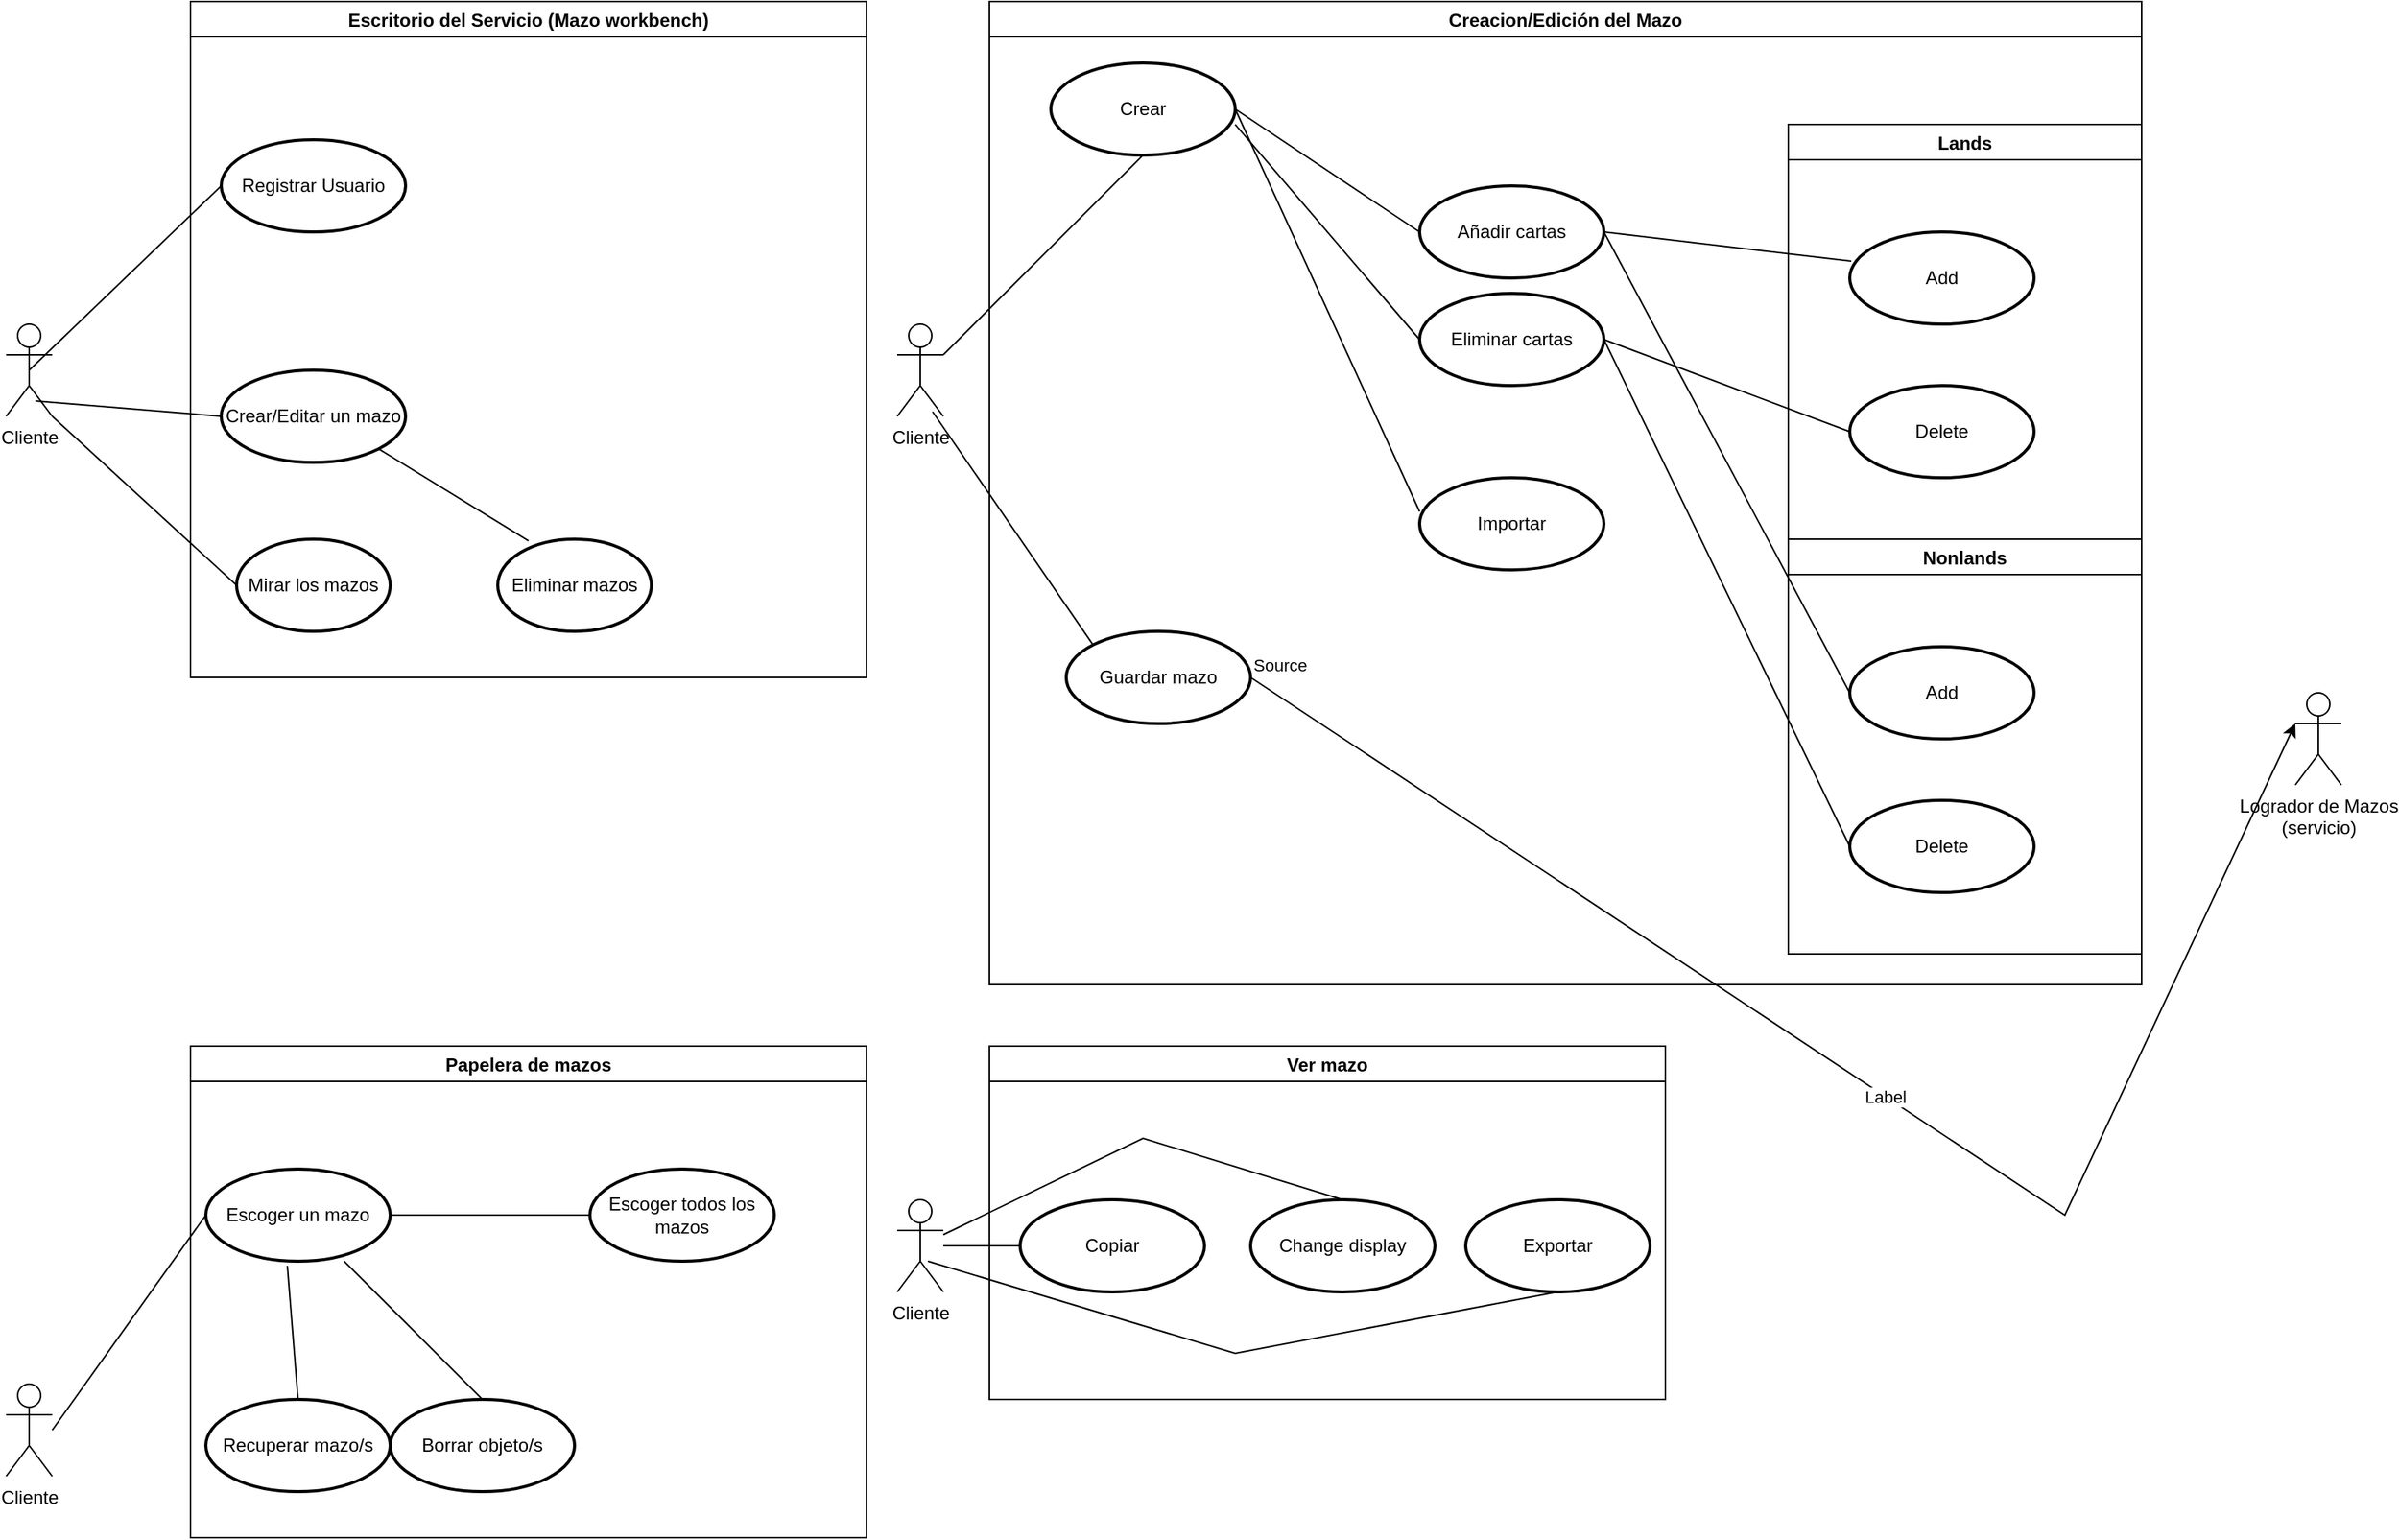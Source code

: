 <mxfile version="24.0.7" type="device">
  <diagram name="Page-1" id="g7jQOUo30wly0EwfjcqG">
    <mxGraphModel dx="2049" dy="1077" grid="1" gridSize="10" guides="1" tooltips="1" connect="1" arrows="1" fold="1" page="1" pageScale="1" pageWidth="1600" pageHeight="1600" math="0" shadow="0">
      <root>
        <mxCell id="0" />
        <mxCell id="1" parent="0" />
        <mxCell id="b2gdafw9vcIs6ifxPlmt-4" value="Cliente" style="shape=umlActor;verticalLabelPosition=bottom;verticalAlign=top;html=1;" parent="1" vertex="1">
          <mxGeometry x="660" y="820" width="30" height="60" as="geometry" />
        </mxCell>
        <mxCell id="b2gdafw9vcIs6ifxPlmt-5" value="Logrador de Mazos&lt;div&gt;(servicio)&lt;/div&gt;" style="shape=umlActor;verticalLabelPosition=bottom;verticalAlign=top;html=1;" parent="1" vertex="1">
          <mxGeometry x="1570" y="490" width="30" height="60" as="geometry" />
        </mxCell>
        <mxCell id="b2gdafw9vcIs6ifxPlmt-27" value="Papelera de mazos" style="swimlane;" parent="1" vertex="1">
          <mxGeometry x="200" y="720" width="440" height="320" as="geometry" />
        </mxCell>
        <mxCell id="b2gdafw9vcIs6ifxPlmt-29" value="Recuperar mazo/s" style="strokeWidth=2;html=1;shape=mxgraph.flowchart.start_1;whiteSpace=wrap;" parent="b2gdafw9vcIs6ifxPlmt-27" vertex="1">
          <mxGeometry x="10" y="230" width="120" height="60" as="geometry" />
        </mxCell>
        <mxCell id="b2gdafw9vcIs6ifxPlmt-57" value="&lt;div&gt;Escoger todos los mazos&lt;/div&gt;" style="strokeWidth=2;html=1;shape=mxgraph.flowchart.start_1;whiteSpace=wrap;" parent="b2gdafw9vcIs6ifxPlmt-27" vertex="1">
          <mxGeometry x="260" y="80" width="120" height="60" as="geometry" />
        </mxCell>
        <mxCell id="b2gdafw9vcIs6ifxPlmt-58" value="Borrar objeto/s" style="strokeWidth=2;html=1;shape=mxgraph.flowchart.start_1;whiteSpace=wrap;" parent="b2gdafw9vcIs6ifxPlmt-27" vertex="1">
          <mxGeometry x="130" y="230" width="120" height="60" as="geometry" />
        </mxCell>
        <mxCell id="b2gdafw9vcIs6ifxPlmt-60" value="Escoger un mazo" style="strokeWidth=2;html=1;shape=mxgraph.flowchart.start_1;whiteSpace=wrap;" parent="b2gdafw9vcIs6ifxPlmt-27" vertex="1">
          <mxGeometry x="10" y="80" width="120" height="60" as="geometry" />
        </mxCell>
        <mxCell id="oIikqwytzSIiOgdCLlzZ-25" value="" style="endArrow=none;html=1;rounded=0;entryX=0;entryY=0.5;entryDx=0;entryDy=0;entryPerimeter=0;exitX=1;exitY=0.5;exitDx=0;exitDy=0;exitPerimeter=0;" edge="1" parent="b2gdafw9vcIs6ifxPlmt-27" source="b2gdafw9vcIs6ifxPlmt-60" target="b2gdafw9vcIs6ifxPlmt-57">
          <mxGeometry width="50" height="50" relative="1" as="geometry">
            <mxPoint x="230" y="330" as="sourcePoint" />
            <mxPoint x="280" y="280" as="targetPoint" />
          </mxGeometry>
        </mxCell>
        <mxCell id="oIikqwytzSIiOgdCLlzZ-26" value="" style="endArrow=none;html=1;rounded=0;entryX=0.442;entryY=1.05;entryDx=0;entryDy=0;entryPerimeter=0;exitX=0.5;exitY=0;exitDx=0;exitDy=0;exitPerimeter=0;" edge="1" parent="b2gdafw9vcIs6ifxPlmt-27" source="b2gdafw9vcIs6ifxPlmt-29" target="b2gdafw9vcIs6ifxPlmt-60">
          <mxGeometry width="50" height="50" relative="1" as="geometry">
            <mxPoint x="230" y="330" as="sourcePoint" />
            <mxPoint x="280" y="280" as="targetPoint" />
          </mxGeometry>
        </mxCell>
        <mxCell id="oIikqwytzSIiOgdCLlzZ-27" value="" style="endArrow=none;html=1;rounded=0;exitX=0.5;exitY=0;exitDx=0;exitDy=0;exitPerimeter=0;" edge="1" parent="b2gdafw9vcIs6ifxPlmt-27" source="b2gdafw9vcIs6ifxPlmt-58" target="b2gdafw9vcIs6ifxPlmt-60">
          <mxGeometry width="50" height="50" relative="1" as="geometry">
            <mxPoint x="230" y="330" as="sourcePoint" />
            <mxPoint x="280" y="280" as="targetPoint" />
          </mxGeometry>
        </mxCell>
        <mxCell id="b2gdafw9vcIs6ifxPlmt-34" value="Escritorio del Servicio (Mazo workbench)" style="swimlane;" parent="1" vertex="1">
          <mxGeometry x="200" y="40" width="440" height="440" as="geometry" />
        </mxCell>
        <mxCell id="b2gdafw9vcIs6ifxPlmt-35" value="Registrar Usuario" style="strokeWidth=2;html=1;shape=mxgraph.flowchart.start_1;whiteSpace=wrap;" parent="b2gdafw9vcIs6ifxPlmt-34" vertex="1">
          <mxGeometry x="20" y="90" width="120" height="60" as="geometry" />
        </mxCell>
        <mxCell id="b2gdafw9vcIs6ifxPlmt-37" value="Crear/Editar un mazo" style="strokeWidth=2;html=1;shape=mxgraph.flowchart.start_1;whiteSpace=wrap;" parent="b2gdafw9vcIs6ifxPlmt-34" vertex="1">
          <mxGeometry x="20" y="240" width="120" height="60" as="geometry" />
        </mxCell>
        <mxCell id="b2gdafw9vcIs6ifxPlmt-38" value="Eliminar mazos" style="strokeWidth=2;html=1;shape=mxgraph.flowchart.start_1;whiteSpace=wrap;" parent="b2gdafw9vcIs6ifxPlmt-34" vertex="1">
          <mxGeometry x="200" y="350" width="100" height="60" as="geometry" />
        </mxCell>
        <mxCell id="b2gdafw9vcIs6ifxPlmt-39" value="Mirar los mazos" style="strokeWidth=2;html=1;shape=mxgraph.flowchart.start_1;whiteSpace=wrap;" parent="b2gdafw9vcIs6ifxPlmt-34" vertex="1">
          <mxGeometry x="30" y="350" width="100" height="60" as="geometry" />
        </mxCell>
        <mxCell id="oIikqwytzSIiOgdCLlzZ-31" value="" style="endArrow=none;html=1;rounded=0;entryX=0.855;entryY=0.855;entryDx=0;entryDy=0;entryPerimeter=0;exitX=0.2;exitY=0.017;exitDx=0;exitDy=0;exitPerimeter=0;" edge="1" parent="b2gdafw9vcIs6ifxPlmt-34" source="b2gdafw9vcIs6ifxPlmt-38" target="b2gdafw9vcIs6ifxPlmt-37">
          <mxGeometry width="50" height="50" relative="1" as="geometry">
            <mxPoint x="230" y="350" as="sourcePoint" />
            <mxPoint x="280" y="300" as="targetPoint" />
          </mxGeometry>
        </mxCell>
        <mxCell id="b2gdafw9vcIs6ifxPlmt-40" value="Creacion/Edición del Mazo" style="swimlane;" parent="1" vertex="1">
          <mxGeometry x="720" y="40" width="750" height="640" as="geometry" />
        </mxCell>
        <mxCell id="b2gdafw9vcIs6ifxPlmt-69" value="Guardar mazo" style="strokeWidth=2;html=1;shape=mxgraph.flowchart.start_1;whiteSpace=wrap;" parent="b2gdafw9vcIs6ifxPlmt-40" vertex="1">
          <mxGeometry x="50" y="410" width="120" height="60" as="geometry" />
        </mxCell>
        <mxCell id="b2gdafw9vcIs6ifxPlmt-72" value="Crear" style="strokeWidth=2;html=1;shape=mxgraph.flowchart.start_1;whiteSpace=wrap;" parent="b2gdafw9vcIs6ifxPlmt-40" vertex="1">
          <mxGeometry x="40" y="40" width="120" height="60" as="geometry" />
        </mxCell>
        <mxCell id="b2gdafw9vcIs6ifxPlmt-42" value="Añadir cartas" style="strokeWidth=2;html=1;shape=mxgraph.flowchart.start_1;whiteSpace=wrap;" parent="b2gdafw9vcIs6ifxPlmt-40" vertex="1">
          <mxGeometry x="280" y="120" width="120" height="60" as="geometry" />
        </mxCell>
        <mxCell id="b2gdafw9vcIs6ifxPlmt-73" value="Eliminar cartas" style="strokeWidth=2;html=1;shape=mxgraph.flowchart.start_1;whiteSpace=wrap;" parent="b2gdafw9vcIs6ifxPlmt-40" vertex="1">
          <mxGeometry x="280" y="190" width="120" height="60" as="geometry" />
        </mxCell>
        <mxCell id="b2gdafw9vcIs6ifxPlmt-81" value="Importar" style="strokeWidth=2;html=1;shape=mxgraph.flowchart.start_1;whiteSpace=wrap;" parent="b2gdafw9vcIs6ifxPlmt-40" vertex="1">
          <mxGeometry x="280" y="310" width="120" height="60" as="geometry" />
        </mxCell>
        <mxCell id="oIikqwytzSIiOgdCLlzZ-10" value="Nonlands" style="swimlane;" vertex="1" parent="b2gdafw9vcIs6ifxPlmt-40">
          <mxGeometry x="520" y="350" width="230" height="270" as="geometry" />
        </mxCell>
        <mxCell id="oIikqwytzSIiOgdCLlzZ-11" value="Add" style="strokeWidth=2;html=1;shape=mxgraph.flowchart.start_1;whiteSpace=wrap;" vertex="1" parent="oIikqwytzSIiOgdCLlzZ-10">
          <mxGeometry x="40" y="70" width="120" height="60" as="geometry" />
        </mxCell>
        <mxCell id="oIikqwytzSIiOgdCLlzZ-12" value="Delete" style="strokeWidth=2;html=1;shape=mxgraph.flowchart.start_1;whiteSpace=wrap;" vertex="1" parent="oIikqwytzSIiOgdCLlzZ-10">
          <mxGeometry x="40" y="170" width="120" height="60" as="geometry" />
        </mxCell>
        <mxCell id="oIikqwytzSIiOgdCLlzZ-13" value="Lands" style="swimlane;" vertex="1" parent="b2gdafw9vcIs6ifxPlmt-40">
          <mxGeometry x="520" y="80" width="230" height="270" as="geometry" />
        </mxCell>
        <mxCell id="oIikqwytzSIiOgdCLlzZ-14" value="Add" style="strokeWidth=2;html=1;shape=mxgraph.flowchart.start_1;whiteSpace=wrap;" vertex="1" parent="oIikqwytzSIiOgdCLlzZ-13">
          <mxGeometry x="40" y="70" width="120" height="60" as="geometry" />
        </mxCell>
        <mxCell id="oIikqwytzSIiOgdCLlzZ-15" value="Delete" style="strokeWidth=2;html=1;shape=mxgraph.flowchart.start_1;whiteSpace=wrap;" vertex="1" parent="oIikqwytzSIiOgdCLlzZ-13">
          <mxGeometry x="40" y="170" width="120" height="60" as="geometry" />
        </mxCell>
        <mxCell id="oIikqwytzSIiOgdCLlzZ-17" value="" style="endArrow=none;html=1;rounded=0;entryX=1;entryY=0.5;entryDx=0;entryDy=0;entryPerimeter=0;exitX=0.008;exitY=0.317;exitDx=0;exitDy=0;exitPerimeter=0;" edge="1" parent="b2gdafw9vcIs6ifxPlmt-40" source="oIikqwytzSIiOgdCLlzZ-14" target="b2gdafw9vcIs6ifxPlmt-42">
          <mxGeometry width="50" height="50" relative="1" as="geometry">
            <mxPoint x="450" y="490" as="sourcePoint" />
            <mxPoint x="500" y="440" as="targetPoint" />
          </mxGeometry>
        </mxCell>
        <mxCell id="oIikqwytzSIiOgdCLlzZ-18" value="" style="endArrow=none;html=1;rounded=0;entryX=1;entryY=0.5;entryDx=0;entryDy=0;entryPerimeter=0;exitX=0;exitY=0.5;exitDx=0;exitDy=0;exitPerimeter=0;" edge="1" parent="b2gdafw9vcIs6ifxPlmt-40" source="oIikqwytzSIiOgdCLlzZ-11" target="b2gdafw9vcIs6ifxPlmt-42">
          <mxGeometry width="50" height="50" relative="1" as="geometry">
            <mxPoint x="571" y="179" as="sourcePoint" />
            <mxPoint x="410" y="160" as="targetPoint" />
          </mxGeometry>
        </mxCell>
        <mxCell id="oIikqwytzSIiOgdCLlzZ-19" value="" style="endArrow=none;html=1;rounded=0;entryX=1;entryY=0.5;entryDx=0;entryDy=0;entryPerimeter=0;exitX=0;exitY=0.5;exitDx=0;exitDy=0;exitPerimeter=0;" edge="1" parent="b2gdafw9vcIs6ifxPlmt-40" source="oIikqwytzSIiOgdCLlzZ-12">
          <mxGeometry width="50" height="50" relative="1" as="geometry">
            <mxPoint x="560" y="520" as="sourcePoint" />
            <mxPoint x="400" y="220" as="targetPoint" />
          </mxGeometry>
        </mxCell>
        <mxCell id="oIikqwytzSIiOgdCLlzZ-20" value="" style="endArrow=none;html=1;rounded=0;entryX=1;entryY=0.5;entryDx=0;entryDy=0;entryPerimeter=0;exitX=0;exitY=0.5;exitDx=0;exitDy=0;exitPerimeter=0;" edge="1" parent="b2gdafw9vcIs6ifxPlmt-40" source="oIikqwytzSIiOgdCLlzZ-15">
          <mxGeometry width="50" height="50" relative="1" as="geometry">
            <mxPoint x="561" y="239" as="sourcePoint" />
            <mxPoint x="400" y="220" as="targetPoint" />
          </mxGeometry>
        </mxCell>
        <mxCell id="oIikqwytzSIiOgdCLlzZ-32" value="" style="endArrow=none;html=1;rounded=0;entryX=1;entryY=0.5;entryDx=0;entryDy=0;entryPerimeter=0;exitX=0;exitY=0.5;exitDx=0;exitDy=0;exitPerimeter=0;" edge="1" parent="b2gdafw9vcIs6ifxPlmt-40" source="b2gdafw9vcIs6ifxPlmt-42" target="b2gdafw9vcIs6ifxPlmt-72">
          <mxGeometry width="50" height="50" relative="1" as="geometry">
            <mxPoint x="170" y="350" as="sourcePoint" />
            <mxPoint x="220" y="300" as="targetPoint" />
          </mxGeometry>
        </mxCell>
        <mxCell id="oIikqwytzSIiOgdCLlzZ-33" value="" style="endArrow=none;html=1;rounded=0;entryX=1;entryY=0.667;entryDx=0;entryDy=0;entryPerimeter=0;exitX=0;exitY=0.5;exitDx=0;exitDy=0;exitPerimeter=0;" edge="1" parent="b2gdafw9vcIs6ifxPlmt-40" source="b2gdafw9vcIs6ifxPlmt-73" target="b2gdafw9vcIs6ifxPlmt-72">
          <mxGeometry width="50" height="50" relative="1" as="geometry">
            <mxPoint x="170" y="350" as="sourcePoint" />
            <mxPoint x="220" y="300" as="targetPoint" />
          </mxGeometry>
        </mxCell>
        <mxCell id="oIikqwytzSIiOgdCLlzZ-34" value="" style="endArrow=none;html=1;rounded=0;entryX=1;entryY=0.5;entryDx=0;entryDy=0;entryPerimeter=0;exitX=0;exitY=0.367;exitDx=0;exitDy=0;exitPerimeter=0;" edge="1" parent="b2gdafw9vcIs6ifxPlmt-40" source="b2gdafw9vcIs6ifxPlmt-81" target="b2gdafw9vcIs6ifxPlmt-72">
          <mxGeometry width="50" height="50" relative="1" as="geometry">
            <mxPoint x="170" y="350" as="sourcePoint" />
            <mxPoint x="220" y="300" as="targetPoint" />
          </mxGeometry>
        </mxCell>
        <mxCell id="b2gdafw9vcIs6ifxPlmt-46" value="Ver mazo" style="swimlane;" parent="1" vertex="1">
          <mxGeometry x="720" y="720" width="440" height="230" as="geometry" />
        </mxCell>
        <mxCell id="oIikqwytzSIiOgdCLlzZ-1" value="Exportar" style="strokeWidth=2;html=1;shape=mxgraph.flowchart.start_1;whiteSpace=wrap;" vertex="1" parent="b2gdafw9vcIs6ifxPlmt-46">
          <mxGeometry x="310" y="100" width="120" height="60" as="geometry" />
        </mxCell>
        <mxCell id="oIikqwytzSIiOgdCLlzZ-2" value="Copiar" style="strokeWidth=2;html=1;shape=mxgraph.flowchart.start_1;whiteSpace=wrap;" vertex="1" parent="b2gdafw9vcIs6ifxPlmt-46">
          <mxGeometry x="20" y="100" width="120" height="60" as="geometry" />
        </mxCell>
        <mxCell id="oIikqwytzSIiOgdCLlzZ-16" value="Change display" style="strokeWidth=2;html=1;shape=mxgraph.flowchart.start_1;whiteSpace=wrap;" vertex="1" parent="b2gdafw9vcIs6ifxPlmt-46">
          <mxGeometry x="170" y="100" width="120" height="60" as="geometry" />
        </mxCell>
        <mxCell id="b2gdafw9vcIs6ifxPlmt-61" value="Cliente" style="shape=umlActor;verticalLabelPosition=bottom;verticalAlign=top;html=1;" parent="1" vertex="1">
          <mxGeometry x="80" y="250" width="30" height="60" as="geometry" />
        </mxCell>
        <mxCell id="b2gdafw9vcIs6ifxPlmt-62" value="Cliente" style="shape=umlActor;verticalLabelPosition=bottom;verticalAlign=top;html=1;" parent="1" vertex="1">
          <mxGeometry x="80" y="940" width="30" height="60" as="geometry" />
        </mxCell>
        <mxCell id="b2gdafw9vcIs6ifxPlmt-63" value="Cliente" style="shape=umlActor;verticalLabelPosition=bottom;verticalAlign=top;html=1;" parent="1" vertex="1">
          <mxGeometry x="660" y="250" width="30" height="60" as="geometry" />
        </mxCell>
        <mxCell id="oIikqwytzSIiOgdCLlzZ-21" value="" style="endArrow=none;html=1;rounded=0;entryX=0.5;entryY=0;entryDx=0;entryDy=0;entryPerimeter=0;" edge="1" parent="1" source="b2gdafw9vcIs6ifxPlmt-4" target="oIikqwytzSIiOgdCLlzZ-16">
          <mxGeometry width="50" height="50" relative="1" as="geometry">
            <mxPoint x="1170" y="870" as="sourcePoint" />
            <mxPoint x="1220" y="820" as="targetPoint" />
            <Array as="points">
              <mxPoint x="820" y="780" />
            </Array>
          </mxGeometry>
        </mxCell>
        <mxCell id="oIikqwytzSIiOgdCLlzZ-22" value="" style="endArrow=none;html=1;rounded=0;entryX=0;entryY=0.5;entryDx=0;entryDy=0;entryPerimeter=0;" edge="1" parent="1" source="b2gdafw9vcIs6ifxPlmt-4" target="oIikqwytzSIiOgdCLlzZ-2">
          <mxGeometry width="50" height="50" relative="1" as="geometry">
            <mxPoint x="1170" y="870" as="sourcePoint" />
            <mxPoint x="1220" y="820" as="targetPoint" />
          </mxGeometry>
        </mxCell>
        <mxCell id="oIikqwytzSIiOgdCLlzZ-23" value="" style="endArrow=none;html=1;rounded=0;exitX=0.667;exitY=0.667;exitDx=0;exitDy=0;exitPerimeter=0;entryX=0.5;entryY=1;entryDx=0;entryDy=0;entryPerimeter=0;" edge="1" parent="1" source="b2gdafw9vcIs6ifxPlmt-4" target="oIikqwytzSIiOgdCLlzZ-1">
          <mxGeometry width="50" height="50" relative="1" as="geometry">
            <mxPoint x="1170" y="870" as="sourcePoint" />
            <mxPoint x="1220" y="820" as="targetPoint" />
            <Array as="points">
              <mxPoint x="880" y="920" />
            </Array>
          </mxGeometry>
        </mxCell>
        <mxCell id="oIikqwytzSIiOgdCLlzZ-24" value="" style="endArrow=none;html=1;rounded=0;entryX=0;entryY=0.5;entryDx=0;entryDy=0;entryPerimeter=0;" edge="1" parent="1" target="b2gdafw9vcIs6ifxPlmt-60">
          <mxGeometry width="50" height="50" relative="1" as="geometry">
            <mxPoint x="110" y="970" as="sourcePoint" />
            <mxPoint x="160" y="920" as="targetPoint" />
          </mxGeometry>
        </mxCell>
        <mxCell id="oIikqwytzSIiOgdCLlzZ-28" value="" style="endArrow=none;html=1;rounded=0;entryX=0.5;entryY=0.5;entryDx=0;entryDy=0;entryPerimeter=0;exitX=0;exitY=0.5;exitDx=0;exitDy=0;exitPerimeter=0;" edge="1" parent="1" source="b2gdafw9vcIs6ifxPlmt-35" target="b2gdafw9vcIs6ifxPlmt-61">
          <mxGeometry width="50" height="50" relative="1" as="geometry">
            <mxPoint x="430" y="390" as="sourcePoint" />
            <mxPoint x="480" y="340" as="targetPoint" />
          </mxGeometry>
        </mxCell>
        <mxCell id="oIikqwytzSIiOgdCLlzZ-29" value="" style="endArrow=none;html=1;rounded=0;entryX=0.633;entryY=0.833;entryDx=0;entryDy=0;entryPerimeter=0;exitX=0;exitY=0.5;exitDx=0;exitDy=0;exitPerimeter=0;" edge="1" parent="1" source="b2gdafw9vcIs6ifxPlmt-37" target="b2gdafw9vcIs6ifxPlmt-61">
          <mxGeometry width="50" height="50" relative="1" as="geometry">
            <mxPoint x="430" y="390" as="sourcePoint" />
            <mxPoint x="480" y="340" as="targetPoint" />
          </mxGeometry>
        </mxCell>
        <mxCell id="oIikqwytzSIiOgdCLlzZ-30" value="" style="endArrow=none;html=1;rounded=0;entryX=1;entryY=1;entryDx=0;entryDy=0;entryPerimeter=0;exitX=0;exitY=0.5;exitDx=0;exitDy=0;exitPerimeter=0;" edge="1" parent="1" source="b2gdafw9vcIs6ifxPlmt-39" target="b2gdafw9vcIs6ifxPlmt-61">
          <mxGeometry width="50" height="50" relative="1" as="geometry">
            <mxPoint x="430" y="390" as="sourcePoint" />
            <mxPoint x="480" y="340" as="targetPoint" />
          </mxGeometry>
        </mxCell>
        <mxCell id="oIikqwytzSIiOgdCLlzZ-36" value="" style="endArrow=none;html=1;rounded=0;entryX=0.5;entryY=1;entryDx=0;entryDy=0;entryPerimeter=0;exitX=1;exitY=0.333;exitDx=0;exitDy=0;exitPerimeter=0;" edge="1" parent="1" source="b2gdafw9vcIs6ifxPlmt-63" target="b2gdafw9vcIs6ifxPlmt-72">
          <mxGeometry width="50" height="50" relative="1" as="geometry">
            <mxPoint x="890" y="390" as="sourcePoint" />
            <mxPoint x="940" y="340" as="targetPoint" />
          </mxGeometry>
        </mxCell>
        <mxCell id="oIikqwytzSIiOgdCLlzZ-37" value="" style="endArrow=none;html=1;rounded=0;entryX=0.767;entryY=0.95;entryDx=0;entryDy=0;entryPerimeter=0;exitX=0.145;exitY=0.145;exitDx=0;exitDy=0;exitPerimeter=0;" edge="1" parent="1" source="b2gdafw9vcIs6ifxPlmt-69" target="b2gdafw9vcIs6ifxPlmt-63">
          <mxGeometry width="50" height="50" relative="1" as="geometry">
            <mxPoint x="890" y="390" as="sourcePoint" />
            <mxPoint x="940" y="340" as="targetPoint" />
          </mxGeometry>
        </mxCell>
        <mxCell id="oIikqwytzSIiOgdCLlzZ-38" value="" style="endArrow=classic;html=1;rounded=0;exitX=1;exitY=0.5;exitDx=0;exitDy=0;exitPerimeter=0;entryX=0;entryY=0.333;entryDx=0;entryDy=0;entryPerimeter=0;" edge="1" parent="1" source="b2gdafw9vcIs6ifxPlmt-69" target="b2gdafw9vcIs6ifxPlmt-5">
          <mxGeometry relative="1" as="geometry">
            <mxPoint x="1130" y="600" as="sourcePoint" />
            <mxPoint x="1290" y="600" as="targetPoint" />
            <Array as="points">
              <mxPoint x="1420" y="830" />
            </Array>
          </mxGeometry>
        </mxCell>
        <mxCell id="oIikqwytzSIiOgdCLlzZ-39" value="Label" style="edgeLabel;resizable=0;html=1;;align=center;verticalAlign=middle;" connectable="0" vertex="1" parent="oIikqwytzSIiOgdCLlzZ-38">
          <mxGeometry relative="1" as="geometry" />
        </mxCell>
        <mxCell id="oIikqwytzSIiOgdCLlzZ-40" value="Source" style="edgeLabel;resizable=0;html=1;;align=left;verticalAlign=bottom;" connectable="0" vertex="1" parent="oIikqwytzSIiOgdCLlzZ-38">
          <mxGeometry x="-1" relative="1" as="geometry" />
        </mxCell>
      </root>
    </mxGraphModel>
  </diagram>
</mxfile>

